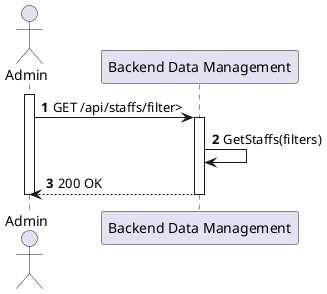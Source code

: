 @startuml process-view
autonumber

actor "Admin" as ADM
participant "Backend Data Management" as BDM

activate ADM
    ADM -> BDM : GET /api/staffs/filter>
    activate BDM
        BDM -> BDM : GetStaffs(filters)
        BDM --> ADM : 200 OK
    deactivate BDM
deactivate ADM

@enduml